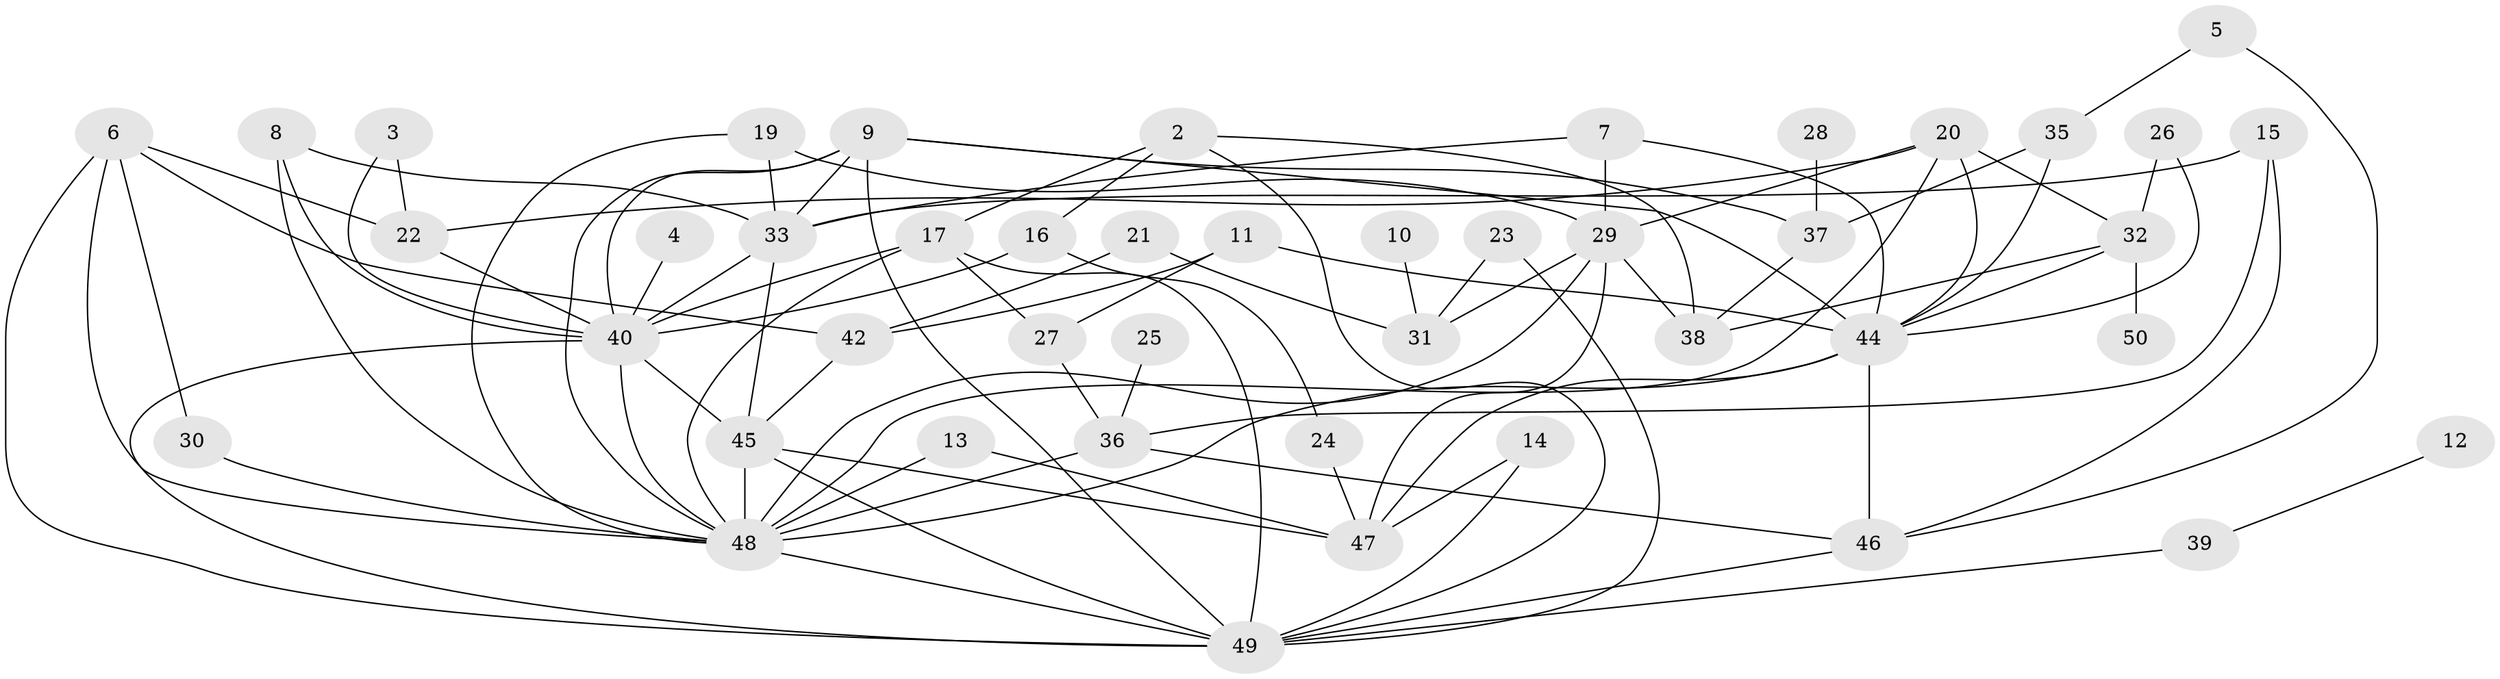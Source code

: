 // original degree distribution, {2: 0.2727272727272727, 3: 0.23232323232323232, 1: 0.12121212121212122, 0: 0.050505050505050504, 6: 0.06060606060606061, 7: 0.030303030303030304, 5: 0.08080808080808081, 4: 0.15151515151515152}
// Generated by graph-tools (version 1.1) at 2025/49/03/09/25 03:49:09]
// undirected, 45 vertices, 91 edges
graph export_dot {
graph [start="1"]
  node [color=gray90,style=filled];
  2;
  3;
  4;
  5;
  6;
  7;
  8;
  9;
  10;
  11;
  12;
  13;
  14;
  15;
  16;
  17;
  19;
  20;
  21;
  22;
  23;
  24;
  25;
  26;
  27;
  28;
  29;
  30;
  31;
  32;
  33;
  35;
  36;
  37;
  38;
  39;
  40;
  42;
  44;
  45;
  46;
  47;
  48;
  49;
  50;
  2 -- 16 [weight=1.0];
  2 -- 17 [weight=1.0];
  2 -- 38 [weight=1.0];
  2 -- 49 [weight=1.0];
  3 -- 22 [weight=1.0];
  3 -- 40 [weight=1.0];
  4 -- 40 [weight=1.0];
  5 -- 35 [weight=1.0];
  5 -- 46 [weight=1.0];
  6 -- 22 [weight=1.0];
  6 -- 30 [weight=1.0];
  6 -- 42 [weight=1.0];
  6 -- 48 [weight=1.0];
  6 -- 49 [weight=1.0];
  7 -- 29 [weight=1.0];
  7 -- 33 [weight=1.0];
  7 -- 44 [weight=1.0];
  8 -- 33 [weight=1.0];
  8 -- 40 [weight=1.0];
  8 -- 48 [weight=1.0];
  9 -- 33 [weight=1.0];
  9 -- 37 [weight=1.0];
  9 -- 40 [weight=1.0];
  9 -- 44 [weight=2.0];
  9 -- 48 [weight=1.0];
  9 -- 49 [weight=1.0];
  10 -- 31 [weight=1.0];
  11 -- 27 [weight=1.0];
  11 -- 42 [weight=1.0];
  11 -- 44 [weight=1.0];
  12 -- 39 [weight=1.0];
  13 -- 47 [weight=1.0];
  13 -- 48 [weight=1.0];
  14 -- 47 [weight=1.0];
  14 -- 49 [weight=1.0];
  15 -- 33 [weight=1.0];
  15 -- 36 [weight=1.0];
  15 -- 46 [weight=1.0];
  16 -- 24 [weight=1.0];
  16 -- 40 [weight=1.0];
  17 -- 27 [weight=1.0];
  17 -- 40 [weight=2.0];
  17 -- 48 [weight=1.0];
  17 -- 49 [weight=1.0];
  19 -- 29 [weight=1.0];
  19 -- 33 [weight=1.0];
  19 -- 48 [weight=1.0];
  20 -- 22 [weight=1.0];
  20 -- 29 [weight=1.0];
  20 -- 32 [weight=1.0];
  20 -- 44 [weight=1.0];
  20 -- 48 [weight=1.0];
  21 -- 31 [weight=1.0];
  21 -- 42 [weight=1.0];
  22 -- 40 [weight=1.0];
  23 -- 31 [weight=1.0];
  23 -- 49 [weight=1.0];
  24 -- 47 [weight=1.0];
  25 -- 36 [weight=1.0];
  26 -- 32 [weight=1.0];
  26 -- 44 [weight=1.0];
  27 -- 36 [weight=1.0];
  28 -- 37 [weight=1.0];
  29 -- 31 [weight=1.0];
  29 -- 38 [weight=1.0];
  29 -- 47 [weight=1.0];
  29 -- 48 [weight=1.0];
  30 -- 48 [weight=1.0];
  32 -- 38 [weight=1.0];
  32 -- 44 [weight=1.0];
  32 -- 50 [weight=1.0];
  33 -- 40 [weight=1.0];
  33 -- 45 [weight=1.0];
  35 -- 37 [weight=1.0];
  35 -- 44 [weight=1.0];
  36 -- 46 [weight=1.0];
  36 -- 48 [weight=1.0];
  37 -- 38 [weight=1.0];
  39 -- 49 [weight=1.0];
  40 -- 45 [weight=1.0];
  40 -- 48 [weight=1.0];
  40 -- 49 [weight=1.0];
  42 -- 45 [weight=1.0];
  44 -- 46 [weight=1.0];
  44 -- 47 [weight=1.0];
  44 -- 48 [weight=1.0];
  45 -- 47 [weight=1.0];
  45 -- 48 [weight=2.0];
  45 -- 49 [weight=1.0];
  46 -- 49 [weight=1.0];
  48 -- 49 [weight=1.0];
}
